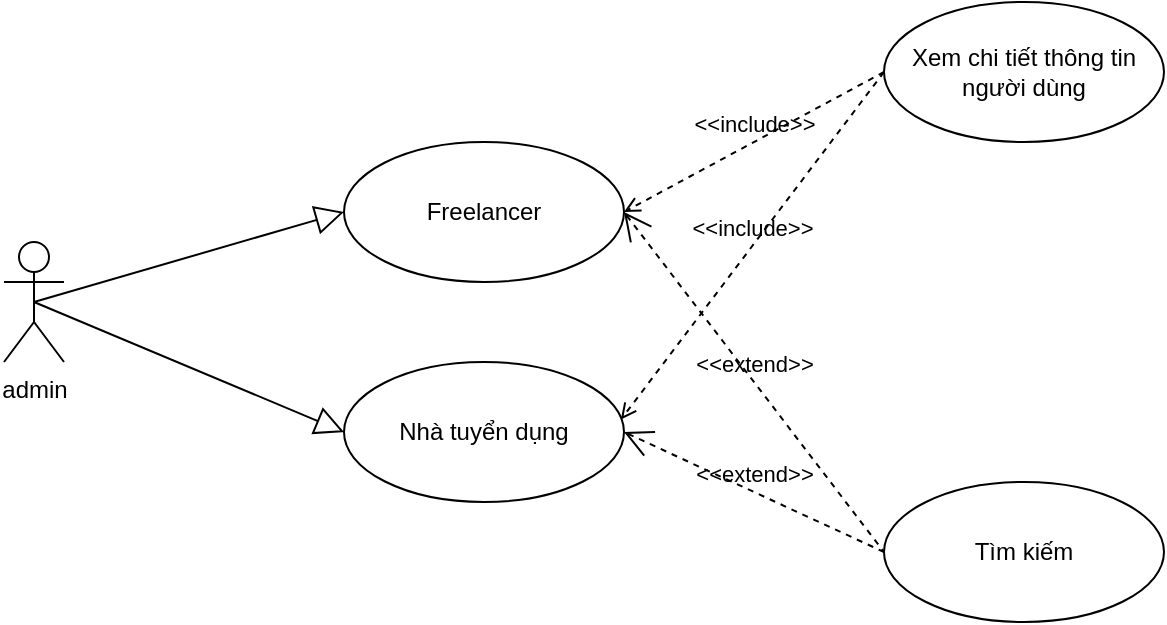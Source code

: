 <mxfile version="26.0.4">
  <diagram name="Page-1" id="fAreKAlQ6jZA5et739Vc">
    <mxGraphModel dx="1044" dy="558" grid="1" gridSize="10" guides="1" tooltips="1" connect="1" arrows="1" fold="1" page="1" pageScale="1" pageWidth="850" pageHeight="1100" math="0" shadow="0">
      <root>
        <mxCell id="0" />
        <mxCell id="1" parent="0" />
        <mxCell id="2hA-5W9QlDhBtbjw8mhB-1" value="admin" style="shape=umlActor;html=1;verticalLabelPosition=bottom;verticalAlign=top;align=center;" parent="1" vertex="1">
          <mxGeometry x="230" y="210" width="30" height="60" as="geometry" />
        </mxCell>
        <mxCell id="2hA-5W9QlDhBtbjw8mhB-2" value="Freelancer" style="ellipse;whiteSpace=wrap;html=1;" parent="1" vertex="1">
          <mxGeometry x="400" y="160" width="140" height="70" as="geometry" />
        </mxCell>
        <mxCell id="2hA-5W9QlDhBtbjw8mhB-3" value="Nhà tuyển dụng" style="ellipse;whiteSpace=wrap;html=1;" parent="1" vertex="1">
          <mxGeometry x="400" y="270" width="140" height="70" as="geometry" />
        </mxCell>
        <mxCell id="2hA-5W9QlDhBtbjw8mhB-4" value="" style="edgeStyle=none;html=1;endArrow=block;endFill=0;endSize=12;verticalAlign=bottom;rounded=0;exitX=0.5;exitY=0.5;exitDx=0;exitDy=0;exitPerimeter=0;strokeColor=default;" parent="1" source="2hA-5W9QlDhBtbjw8mhB-1" edge="1">
          <mxGeometry width="160" relative="1" as="geometry">
            <mxPoint x="340" y="290" as="sourcePoint" />
            <mxPoint x="400" y="195" as="targetPoint" />
          </mxGeometry>
        </mxCell>
        <mxCell id="2hA-5W9QlDhBtbjw8mhB-5" value="" style="edgeStyle=none;html=1;endArrow=block;endFill=0;endSize=12;verticalAlign=bottom;rounded=0;exitX=0.5;exitY=0.5;exitDx=0;exitDy=0;exitPerimeter=0;entryX=0;entryY=0.5;entryDx=0;entryDy=0;" parent="1" source="2hA-5W9QlDhBtbjw8mhB-1" target="2hA-5W9QlDhBtbjw8mhB-3" edge="1">
          <mxGeometry width="160" relative="1" as="geometry">
            <mxPoint x="255" y="250" as="sourcePoint" />
            <mxPoint x="410" y="205" as="targetPoint" />
          </mxGeometry>
        </mxCell>
        <mxCell id="2hA-5W9QlDhBtbjw8mhB-6" value="Xem chi tiết thông tin người dùng" style="ellipse;whiteSpace=wrap;html=1;" parent="1" vertex="1">
          <mxGeometry x="670" y="90" width="140" height="70" as="geometry" />
        </mxCell>
        <mxCell id="2hA-5W9QlDhBtbjw8mhB-7" value="&amp;lt;&amp;lt;include&amp;gt;&amp;gt;" style="edgeStyle=none;html=1;endArrow=open;verticalAlign=bottom;dashed=1;labelBackgroundColor=none;rounded=0;entryX=1;entryY=0.5;entryDx=0;entryDy=0;exitX=0;exitY=0.5;exitDx=0;exitDy=0;" parent="1" source="2hA-5W9QlDhBtbjw8mhB-6" target="2hA-5W9QlDhBtbjw8mhB-2" edge="1">
          <mxGeometry width="160" relative="1" as="geometry">
            <mxPoint x="340" y="290" as="sourcePoint" />
            <mxPoint x="500" y="290" as="targetPoint" />
          </mxGeometry>
        </mxCell>
        <mxCell id="2hA-5W9QlDhBtbjw8mhB-8" value="&amp;lt;&amp;lt;include&amp;gt;&amp;gt;" style="edgeStyle=none;html=1;endArrow=open;verticalAlign=bottom;dashed=1;labelBackgroundColor=none;rounded=0;entryX=0.989;entryY=0.411;entryDx=0;entryDy=0;exitX=0;exitY=0.5;exitDx=0;exitDy=0;entryPerimeter=0;" parent="1" source="2hA-5W9QlDhBtbjw8mhB-6" target="2hA-5W9QlDhBtbjw8mhB-3" edge="1">
          <mxGeometry width="160" relative="1" as="geometry">
            <mxPoint x="660" y="265" as="sourcePoint" />
            <mxPoint x="550" y="205" as="targetPoint" />
          </mxGeometry>
        </mxCell>
        <mxCell id="Cf5qs4nJPhkFG2Tvpq2r-1" value="Tìm kiếm" style="ellipse;whiteSpace=wrap;html=1;" vertex="1" parent="1">
          <mxGeometry x="670" y="330" width="140" height="70" as="geometry" />
        </mxCell>
        <mxCell id="Cf5qs4nJPhkFG2Tvpq2r-2" value="&amp;lt;&amp;lt;extend&amp;gt;&amp;gt;" style="edgeStyle=none;html=1;startArrow=open;endArrow=none;startSize=12;verticalAlign=bottom;dashed=1;labelBackgroundColor=none;rounded=0;exitX=1;exitY=0.5;exitDx=0;exitDy=0;entryX=0;entryY=0.5;entryDx=0;entryDy=0;" edge="1" parent="1" source="2hA-5W9QlDhBtbjw8mhB-2" target="Cf5qs4nJPhkFG2Tvpq2r-1">
          <mxGeometry width="160" relative="1" as="geometry">
            <mxPoint x="580" y="290" as="sourcePoint" />
            <mxPoint x="740" y="290" as="targetPoint" />
          </mxGeometry>
        </mxCell>
        <mxCell id="Cf5qs4nJPhkFG2Tvpq2r-3" value="&amp;lt;&amp;lt;extend&amp;gt;&amp;gt;" style="edgeStyle=none;html=1;startArrow=open;endArrow=none;startSize=12;verticalAlign=bottom;dashed=1;labelBackgroundColor=none;rounded=0;exitX=1;exitY=0.5;exitDx=0;exitDy=0;entryX=0;entryY=0.5;entryDx=0;entryDy=0;" edge="1" parent="1" source="2hA-5W9QlDhBtbjw8mhB-3" target="Cf5qs4nJPhkFG2Tvpq2r-1">
          <mxGeometry width="160" relative="1" as="geometry">
            <mxPoint x="541" y="228" as="sourcePoint" />
            <mxPoint x="699" y="337" as="targetPoint" />
          </mxGeometry>
        </mxCell>
      </root>
    </mxGraphModel>
  </diagram>
</mxfile>
